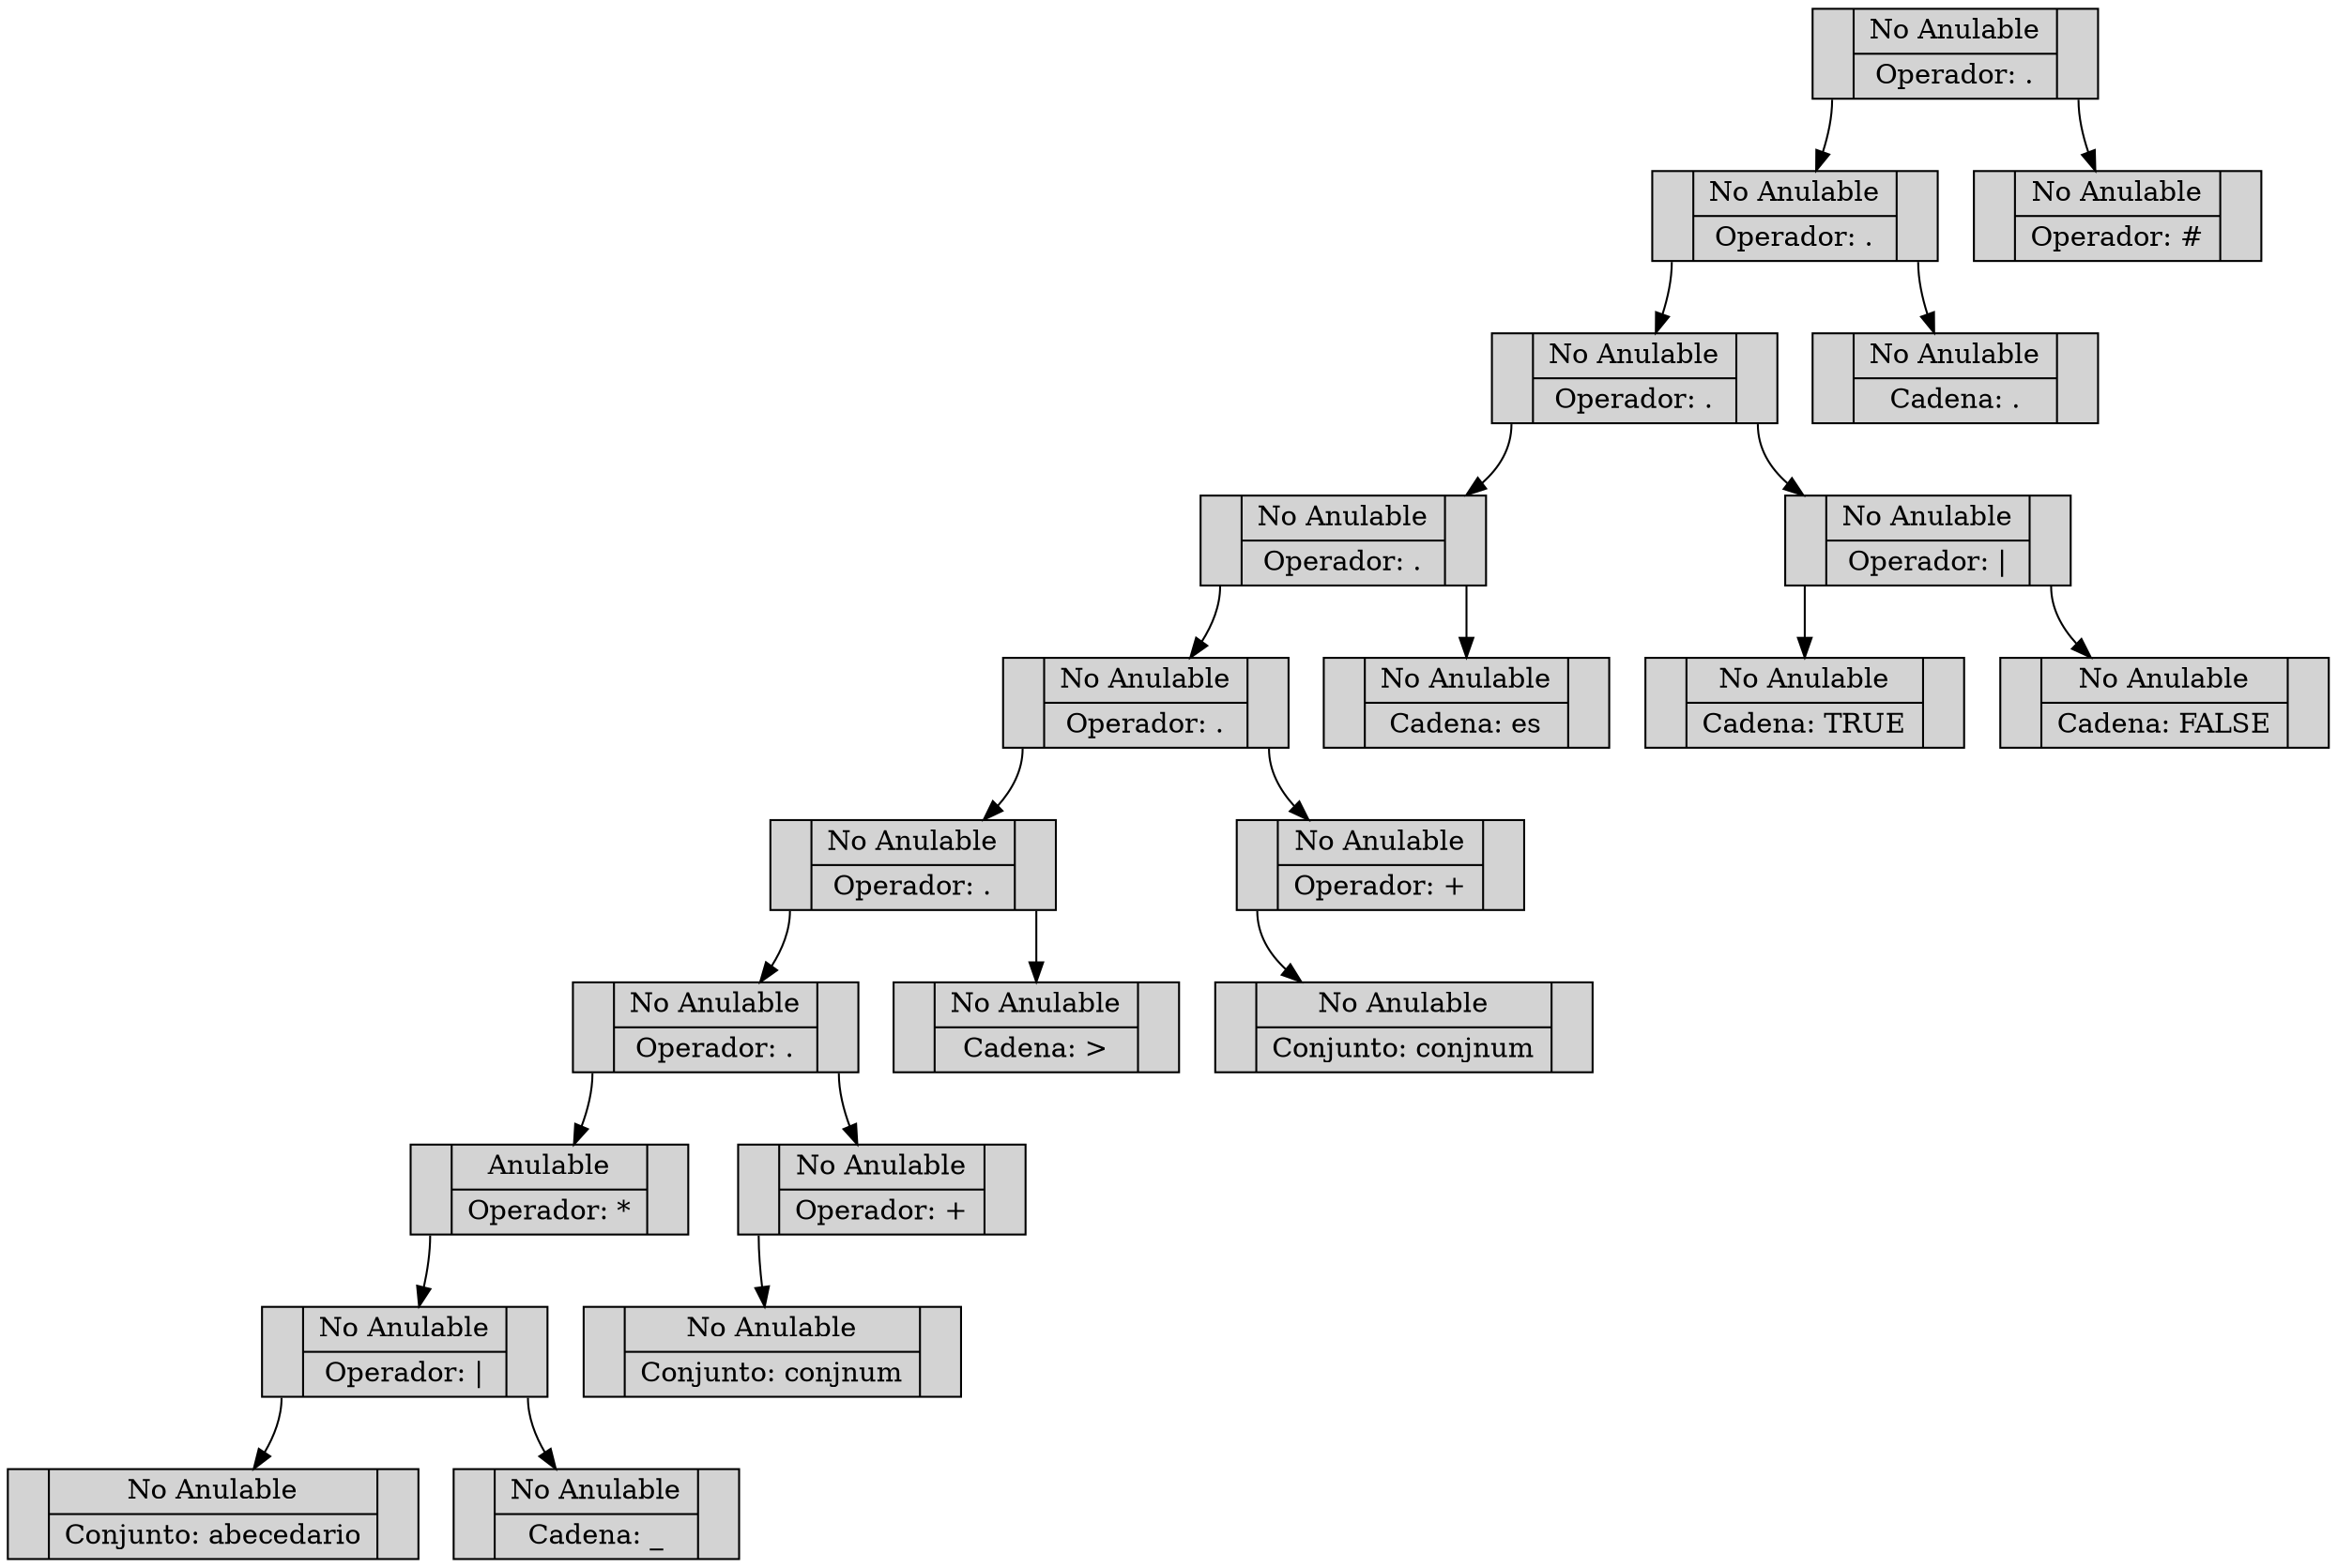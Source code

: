 digraph ARBOL { 
rankdir=TB
node[shape=record,style=filled] 
"0"[label ="<C0>|{<C1>No Anulable|Operador: \.}|<C2>"]; 
"2"[label ="<C0>|{<C1>No Anulable|Operador: \.}|<C2>"]; 
"4"[label ="<C0>|{<C1>No Anulable|Operador: \.}|<C2>"]; 
"5"[label ="<C0>|{<C1>No Anulable|Operador: \.}|<C2>"]; 
"6"[label ="<C0>|{<C1>No Anulable|Operador: \.}|<C2>"]; 
"7"[label ="<C0>|{<C1>No Anulable|Operador: \.}|<C2>"]; 
"8"[label ="<C0>|{<C1>No Anulable|Operador: \.}|<C2>"]; 
"9"[label ="<C0>|{<C1>Anulable|Operador: \*}|<C2>"]; 
"10"[label ="<C0>|{<C1>No Anulable|Operador: \|}|<C2>"]; 
"11"[label ="<C0>|{<C1>No Anulable|Conjunto: abecedario}|<C2>"]; 
"10":C0->"11"; 
"12"[label ="<C0>|{<C1>No Anulable|Cadena: \_}|<C2>"]; 
"10":C2->"12"; 
"9":C0->"10"; 
"8":C0->"9"; 
"13"[label ="<C0>|{<C1>No Anulable|Operador: \+}|<C2>"]; 
"14"[label ="<C0>|{<C1>No Anulable|Conjunto: conjnum}|<C2>"]; 
"13":C0->"14"; 
"8":C2->"13"; 
"7":C0->"8"; 
"15"[label ="<C0>|{<C1>No Anulable|Cadena: \>}|<C2>"]; 
"7":C2->"15"; 
"6":C0->"7"; 
"16"[label ="<C0>|{<C1>No Anulable|Operador: \+}|<C2>"]; 
"17"[label ="<C0>|{<C1>No Anulable|Conjunto: conjnum}|<C2>"]; 
"16":C0->"17"; 
"6":C2->"16"; 
"5":C0->"6"; 
"18"[label ="<C0>|{<C1>No Anulable|Cadena: es }|<C2>"]; 
"5":C2->"18"; 
"4":C0->"5"; 
"19"[label ="<C0>|{<C1>No Anulable|Operador: \|}|<C2>"]; 
"20"[label ="<C0>|{<C1>No Anulable|Cadena: TRUE}|<C2>"]; 
"19":C0->"20"; 
"21"[label ="<C0>|{<C1>No Anulable|Cadena: FALSE}|<C2>"]; 
"19":C2->"21"; 
"4":C2->"19"; 
"2":C0->"4"; 
"22"[label ="<C0>|{<C1>No Anulable|Cadena: \.}|<C2>"]; 
"2":C2->"22"; 
"0":C0->"2"; 
"1"[label ="<C0>|{<C1>No Anulable|Operador: \#}|<C2>"]; 
"0":C2->"1"; 

}